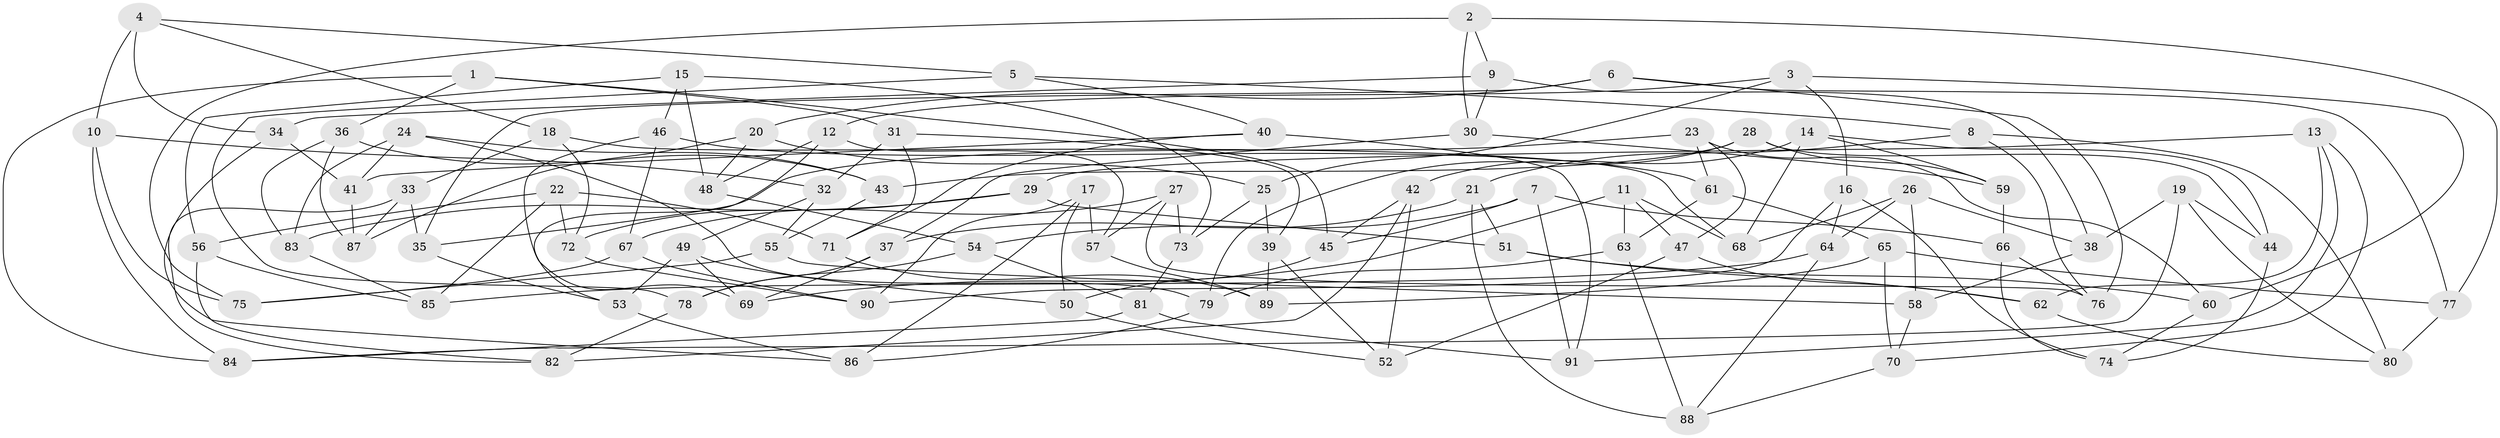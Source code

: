 // Generated by graph-tools (version 1.1) at 2025/03/03/09/25 03:03:05]
// undirected, 91 vertices, 182 edges
graph export_dot {
graph [start="1"]
  node [color=gray90,style=filled];
  1;
  2;
  3;
  4;
  5;
  6;
  7;
  8;
  9;
  10;
  11;
  12;
  13;
  14;
  15;
  16;
  17;
  18;
  19;
  20;
  21;
  22;
  23;
  24;
  25;
  26;
  27;
  28;
  29;
  30;
  31;
  32;
  33;
  34;
  35;
  36;
  37;
  38;
  39;
  40;
  41;
  42;
  43;
  44;
  45;
  46;
  47;
  48;
  49;
  50;
  51;
  52;
  53;
  54;
  55;
  56;
  57;
  58;
  59;
  60;
  61;
  62;
  63;
  64;
  65;
  66;
  67;
  68;
  69;
  70;
  71;
  72;
  73;
  74;
  75;
  76;
  77;
  78;
  79;
  80;
  81;
  82;
  83;
  84;
  85;
  86;
  87;
  88;
  89;
  90;
  91;
  1 -- 36;
  1 -- 45;
  1 -- 84;
  1 -- 31;
  2 -- 30;
  2 -- 77;
  2 -- 75;
  2 -- 9;
  3 -- 25;
  3 -- 16;
  3 -- 12;
  3 -- 60;
  4 -- 5;
  4 -- 34;
  4 -- 18;
  4 -- 10;
  5 -- 40;
  5 -- 8;
  5 -- 78;
  6 -- 77;
  6 -- 76;
  6 -- 35;
  6 -- 20;
  7 -- 54;
  7 -- 91;
  7 -- 45;
  7 -- 66;
  8 -- 76;
  8 -- 21;
  8 -- 80;
  9 -- 34;
  9 -- 38;
  9 -- 30;
  10 -- 32;
  10 -- 75;
  10 -- 84;
  11 -- 68;
  11 -- 69;
  11 -- 63;
  11 -- 47;
  12 -- 48;
  12 -- 57;
  12 -- 53;
  13 -- 29;
  13 -- 91;
  13 -- 62;
  13 -- 70;
  14 -- 44;
  14 -- 42;
  14 -- 59;
  14 -- 68;
  15 -- 56;
  15 -- 46;
  15 -- 73;
  15 -- 48;
  16 -- 64;
  16 -- 74;
  16 -- 90;
  17 -- 57;
  17 -- 50;
  17 -- 90;
  17 -- 86;
  18 -- 72;
  18 -- 33;
  18 -- 68;
  19 -- 44;
  19 -- 84;
  19 -- 38;
  19 -- 80;
  20 -- 48;
  20 -- 25;
  20 -- 87;
  21 -- 51;
  21 -- 37;
  21 -- 88;
  22 -- 72;
  22 -- 85;
  22 -- 71;
  22 -- 56;
  23 -- 60;
  23 -- 47;
  23 -- 35;
  23 -- 61;
  24 -- 41;
  24 -- 83;
  24 -- 43;
  24 -- 79;
  25 -- 39;
  25 -- 73;
  26 -- 38;
  26 -- 68;
  26 -- 64;
  26 -- 58;
  27 -- 73;
  27 -- 76;
  27 -- 57;
  27 -- 67;
  28 -- 44;
  28 -- 79;
  28 -- 59;
  28 -- 43;
  29 -- 51;
  29 -- 83;
  29 -- 72;
  30 -- 37;
  30 -- 59;
  31 -- 71;
  31 -- 39;
  31 -- 32;
  32 -- 55;
  32 -- 49;
  33 -- 82;
  33 -- 35;
  33 -- 87;
  34 -- 86;
  34 -- 41;
  35 -- 53;
  36 -- 83;
  36 -- 87;
  36 -- 43;
  37 -- 69;
  37 -- 78;
  38 -- 58;
  39 -- 89;
  39 -- 52;
  40 -- 41;
  40 -- 71;
  40 -- 91;
  41 -- 87;
  42 -- 52;
  42 -- 82;
  42 -- 45;
  43 -- 55;
  44 -- 74;
  45 -- 50;
  46 -- 67;
  46 -- 61;
  46 -- 69;
  47 -- 52;
  47 -- 62;
  48 -- 54;
  49 -- 50;
  49 -- 53;
  49 -- 69;
  50 -- 52;
  51 -- 60;
  51 -- 62;
  53 -- 86;
  54 -- 78;
  54 -- 81;
  55 -- 58;
  55 -- 75;
  56 -- 82;
  56 -- 85;
  57 -- 89;
  58 -- 70;
  59 -- 66;
  60 -- 74;
  61 -- 63;
  61 -- 65;
  62 -- 80;
  63 -- 88;
  63 -- 79;
  64 -- 85;
  64 -- 88;
  65 -- 77;
  65 -- 89;
  65 -- 70;
  66 -- 76;
  66 -- 74;
  67 -- 90;
  67 -- 75;
  70 -- 88;
  71 -- 89;
  72 -- 90;
  73 -- 81;
  77 -- 80;
  78 -- 82;
  79 -- 86;
  81 -- 84;
  81 -- 91;
  83 -- 85;
}
